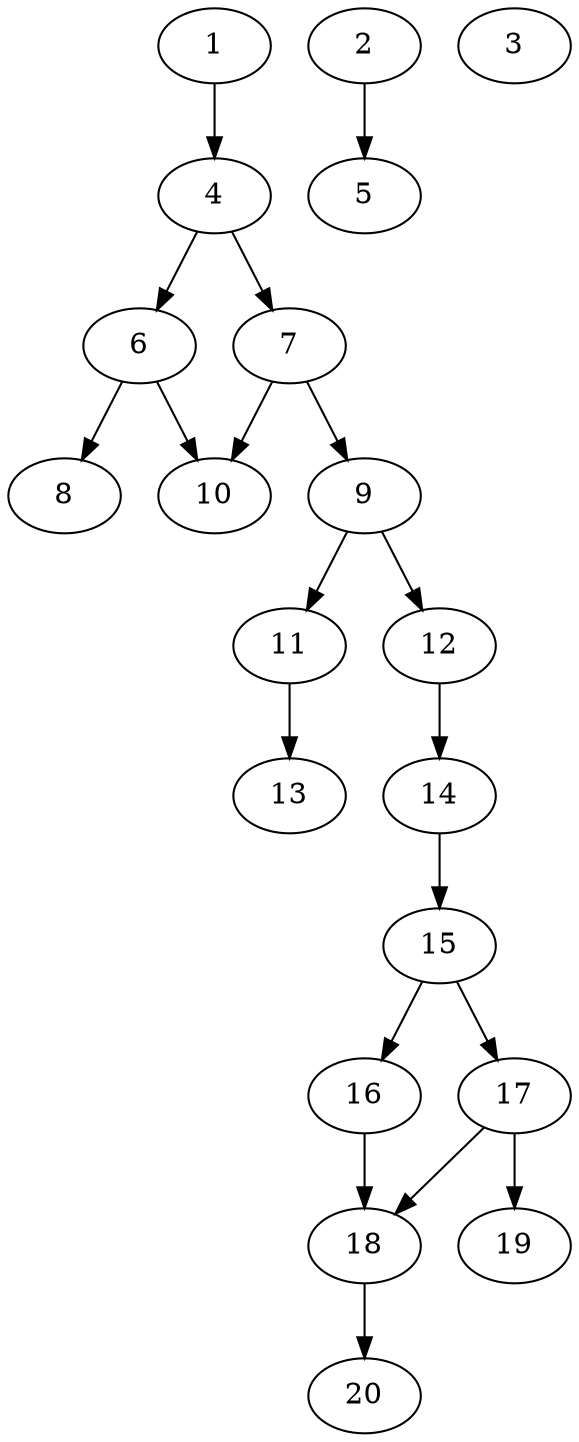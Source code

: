 // DAG automatically generated by daggen at Sat Jul 27 15:35:52 2019
// ./daggen --dot -n 20 --ccr 0.3 --fat 0.4 --regular 0.5 --density 0.6 --mindata 5242880 --maxdata 52428800 
digraph G {
  1 [size="172144640", alpha="0.00", expect_size="51643392"] 
  1 -> 4 [size ="51643392"]
  2 [size="165273600", alpha="0.07", expect_size="49582080"] 
  2 -> 5 [size ="49582080"]
  3 [size="88937813", alpha="0.04", expect_size="26681344"] 
  4 [size="123497813", alpha="0.07", expect_size="37049344"] 
  4 -> 6 [size ="37049344"]
  4 -> 7 [size ="37049344"]
  5 [size="59337387", alpha="0.18", expect_size="17801216"] 
  6 [size="111438507", alpha="0.08", expect_size="33431552"] 
  6 -> 8 [size ="33431552"]
  6 -> 10 [size ="33431552"]
  7 [size="81216853", alpha="0.01", expect_size="24365056"] 
  7 -> 9 [size ="24365056"]
  7 -> 10 [size ="24365056"]
  8 [size="52828160", alpha="0.08", expect_size="15848448"] 
  9 [size="143394133", alpha="0.11", expect_size="43018240"] 
  9 -> 11 [size ="43018240"]
  9 -> 12 [size ="43018240"]
  10 [size="154043733", alpha="0.16", expect_size="46213120"] 
  11 [size="26968747", alpha="0.01", expect_size="8090624"] 
  11 -> 13 [size ="8090624"]
  12 [size="30805333", alpha="0.04", expect_size="9241600"] 
  12 -> 14 [size ="9241600"]
  13 [size="88797867", alpha="0.06", expect_size="26639360"] 
  14 [size="121494187", alpha="0.09", expect_size="36448256"] 
  14 -> 15 [size ="36448256"]
  15 [size="173619200", alpha="0.17", expect_size="52085760"] 
  15 -> 16 [size ="52085760"]
  15 -> 17 [size ="52085760"]
  16 [size="161293653", alpha="0.12", expect_size="48388096"] 
  16 -> 18 [size ="48388096"]
  17 [size="69696853", alpha="0.11", expect_size="20909056"] 
  17 -> 18 [size ="20909056"]
  17 -> 19 [size ="20909056"]
  18 [size="78906027", alpha="0.15", expect_size="23671808"] 
  18 -> 20 [size ="23671808"]
  19 [size="138280960", alpha="0.05", expect_size="41484288"] 
  20 [size="68747947", alpha="0.00", expect_size="20624384"] 
}
